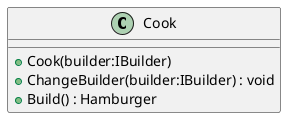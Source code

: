 @startuml
class Cook {
    + Cook(builder:IBuilder)
    + ChangeBuilder(builder:IBuilder) : void
    + Build() : Hamburger
}
@enduml
